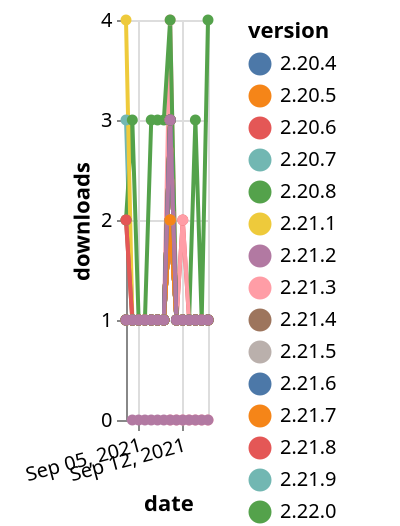 {"$schema": "https://vega.github.io/schema/vega-lite/v5.json", "description": "A simple bar chart with embedded data.", "data": {"values": [{"date": "2021-09-03", "total": 196, "delta": 1, "version": "2.21.5"}, {"date": "2021-09-04", "total": 197, "delta": 1, "version": "2.21.5"}, {"date": "2021-09-05", "total": 198, "delta": 1, "version": "2.21.5"}, {"date": "2021-09-06", "total": 199, "delta": 1, "version": "2.21.5"}, {"date": "2021-09-07", "total": 200, "delta": 1, "version": "2.21.5"}, {"date": "2021-09-08", "total": 201, "delta": 1, "version": "2.21.5"}, {"date": "2021-09-09", "total": 202, "delta": 1, "version": "2.21.5"}, {"date": "2021-09-10", "total": 205, "delta": 3, "version": "2.21.5"}, {"date": "2021-09-11", "total": 206, "delta": 1, "version": "2.21.5"}, {"date": "2021-09-12", "total": 207, "delta": 1, "version": "2.21.5"}, {"date": "2021-09-13", "total": 208, "delta": 1, "version": "2.21.5"}, {"date": "2021-09-14", "total": 209, "delta": 1, "version": "2.21.5"}, {"date": "2021-09-15", "total": 210, "delta": 1, "version": "2.21.5"}, {"date": "2021-09-16", "total": 211, "delta": 1, "version": "2.21.5"}, {"date": "2021-09-03", "total": 123, "delta": 3, "version": "2.25.6"}, {"date": "2021-09-04", "total": 124, "delta": 1, "version": "2.25.6"}, {"date": "2021-09-05", "total": 125, "delta": 1, "version": "2.25.6"}, {"date": "2021-09-06", "total": 126, "delta": 1, "version": "2.25.6"}, {"date": "2021-09-07", "total": 127, "delta": 1, "version": "2.25.6"}, {"date": "2021-09-08", "total": 128, "delta": 1, "version": "2.25.6"}, {"date": "2021-09-09", "total": 129, "delta": 1, "version": "2.25.6"}, {"date": "2021-09-10", "total": 131, "delta": 2, "version": "2.25.6"}, {"date": "2021-09-11", "total": 132, "delta": 1, "version": "2.25.6"}, {"date": "2021-09-12", "total": 133, "delta": 1, "version": "2.25.6"}, {"date": "2021-09-13", "total": 134, "delta": 1, "version": "2.25.6"}, {"date": "2021-09-14", "total": 135, "delta": 1, "version": "2.25.6"}, {"date": "2021-09-15", "total": 136, "delta": 1, "version": "2.25.6"}, {"date": "2021-09-16", "total": 137, "delta": 1, "version": "2.25.6"}, {"date": "2021-09-10", "total": 17, "delta": 0, "version": "2.26.2"}, {"date": "2021-09-11", "total": 19, "delta": 0, "version": "2.26.2"}, {"date": "2021-09-12", "total": 24, "delta": 0, "version": "2.26.2"}, {"date": "2021-09-13", "total": 26, "delta": 0, "version": "2.26.2"}, {"date": "2021-09-14", "total": 29, "delta": 0, "version": "2.26.2"}, {"date": "2021-09-15", "total": 32, "delta": 0, "version": "2.26.2"}, {"date": "2021-09-16", "total": 38, "delta": 0, "version": "2.26.2"}, {"date": "2021-09-03", "total": 173, "delta": 1, "version": "2.23.4"}, {"date": "2021-09-04", "total": 174, "delta": 1, "version": "2.23.4"}, {"date": "2021-09-05", "total": 175, "delta": 1, "version": "2.23.4"}, {"date": "2021-09-06", "total": 176, "delta": 1, "version": "2.23.4"}, {"date": "2021-09-07", "total": 177, "delta": 1, "version": "2.23.4"}, {"date": "2021-09-08", "total": 178, "delta": 1, "version": "2.23.4"}, {"date": "2021-09-09", "total": 179, "delta": 1, "version": "2.23.4"}, {"date": "2021-09-10", "total": 181, "delta": 2, "version": "2.23.4"}, {"date": "2021-09-11", "total": 182, "delta": 1, "version": "2.23.4"}, {"date": "2021-09-12", "total": 183, "delta": 1, "version": "2.23.4"}, {"date": "2021-09-13", "total": 184, "delta": 1, "version": "2.23.4"}, {"date": "2021-09-14", "total": 185, "delta": 1, "version": "2.23.4"}, {"date": "2021-09-15", "total": 186, "delta": 1, "version": "2.23.4"}, {"date": "2021-09-16", "total": 187, "delta": 1, "version": "2.23.4"}, {"date": "2021-09-04", "total": 15, "delta": 0, "version": "2.26.1"}, {"date": "2021-09-05", "total": 20, "delta": 0, "version": "2.26.1"}, {"date": "2021-09-06", "total": 21, "delta": 0, "version": "2.26.1"}, {"date": "2021-09-07", "total": 24, "delta": 0, "version": "2.26.1"}, {"date": "2021-09-08", "total": 25, "delta": 0, "version": "2.26.1"}, {"date": "2021-09-09", "total": 26, "delta": 0, "version": "2.26.1"}, {"date": "2021-09-10", "total": 28, "delta": 0, "version": "2.26.1"}, {"date": "2021-09-11", "total": 29, "delta": 0, "version": "2.26.1"}, {"date": "2021-09-12", "total": 30, "delta": 0, "version": "2.26.1"}, {"date": "2021-09-13", "total": 31, "delta": 0, "version": "2.26.1"}, {"date": "2021-09-14", "total": 32, "delta": 0, "version": "2.26.1"}, {"date": "2021-09-15", "total": 33, "delta": 0, "version": "2.26.1"}, {"date": "2021-09-16", "total": 34, "delta": 0, "version": "2.26.1"}, {"date": "2021-09-03", "total": 192, "delta": 1, "version": "2.22.8"}, {"date": "2021-09-04", "total": 193, "delta": 1, "version": "2.22.8"}, {"date": "2021-09-05", "total": 194, "delta": 1, "version": "2.22.8"}, {"date": "2021-09-06", "total": 195, "delta": 1, "version": "2.22.8"}, {"date": "2021-09-07", "total": 196, "delta": 1, "version": "2.22.8"}, {"date": "2021-09-08", "total": 197, "delta": 1, "version": "2.22.8"}, {"date": "2021-09-09", "total": 198, "delta": 1, "version": "2.22.8"}, {"date": "2021-09-10", "total": 200, "delta": 2, "version": "2.22.8"}, {"date": "2021-09-11", "total": 201, "delta": 1, "version": "2.22.8"}, {"date": "2021-09-12", "total": 203, "delta": 2, "version": "2.22.8"}, {"date": "2021-09-13", "total": 204, "delta": 1, "version": "2.22.8"}, {"date": "2021-09-14", "total": 205, "delta": 1, "version": "2.22.8"}, {"date": "2021-09-15", "total": 206, "delta": 1, "version": "2.22.8"}, {"date": "2021-09-16", "total": 207, "delta": 1, "version": "2.22.8"}, {"date": "2021-09-03", "total": 165, "delta": 1, "version": "2.23.6"}, {"date": "2021-09-04", "total": 166, "delta": 1, "version": "2.23.6"}, {"date": "2021-09-05", "total": 167, "delta": 1, "version": "2.23.6"}, {"date": "2021-09-06", "total": 168, "delta": 1, "version": "2.23.6"}, {"date": "2021-09-07", "total": 169, "delta": 1, "version": "2.23.6"}, {"date": "2021-09-08", "total": 170, "delta": 1, "version": "2.23.6"}, {"date": "2021-09-09", "total": 171, "delta": 1, "version": "2.23.6"}, {"date": "2021-09-10", "total": 173, "delta": 2, "version": "2.23.6"}, {"date": "2021-09-11", "total": 174, "delta": 1, "version": "2.23.6"}, {"date": "2021-09-12", "total": 175, "delta": 1, "version": "2.23.6"}, {"date": "2021-09-13", "total": 176, "delta": 1, "version": "2.23.6"}, {"date": "2021-09-14", "total": 177, "delta": 1, "version": "2.23.6"}, {"date": "2021-09-15", "total": 178, "delta": 1, "version": "2.23.6"}, {"date": "2021-09-16", "total": 179, "delta": 1, "version": "2.23.6"}, {"date": "2021-09-03", "total": 178, "delta": 1, "version": "2.22.9"}, {"date": "2021-09-04", "total": 179, "delta": 1, "version": "2.22.9"}, {"date": "2021-09-05", "total": 180, "delta": 1, "version": "2.22.9"}, {"date": "2021-09-06", "total": 181, "delta": 1, "version": "2.22.9"}, {"date": "2021-09-07", "total": 182, "delta": 1, "version": "2.22.9"}, {"date": "2021-09-08", "total": 183, "delta": 1, "version": "2.22.9"}, {"date": "2021-09-09", "total": 184, "delta": 1, "version": "2.22.9"}, {"date": "2021-09-10", "total": 187, "delta": 3, "version": "2.22.9"}, {"date": "2021-09-11", "total": 188, "delta": 1, "version": "2.22.9"}, {"date": "2021-09-12", "total": 189, "delta": 1, "version": "2.22.9"}, {"date": "2021-09-13", "total": 190, "delta": 1, "version": "2.22.9"}, {"date": "2021-09-14", "total": 191, "delta": 1, "version": "2.22.9"}, {"date": "2021-09-15", "total": 192, "delta": 1, "version": "2.22.9"}, {"date": "2021-09-16", "total": 193, "delta": 1, "version": "2.22.9"}, {"date": "2021-09-03", "total": 179, "delta": 1, "version": "2.22.7"}, {"date": "2021-09-04", "total": 180, "delta": 1, "version": "2.22.7"}, {"date": "2021-09-05", "total": 181, "delta": 1, "version": "2.22.7"}, {"date": "2021-09-06", "total": 182, "delta": 1, "version": "2.22.7"}, {"date": "2021-09-07", "total": 183, "delta": 1, "version": "2.22.7"}, {"date": "2021-09-08", "total": 184, "delta": 1, "version": "2.22.7"}, {"date": "2021-09-09", "total": 185, "delta": 1, "version": "2.22.7"}, {"date": "2021-09-10", "total": 188, "delta": 3, "version": "2.22.7"}, {"date": "2021-09-11", "total": 189, "delta": 1, "version": "2.22.7"}, {"date": "2021-09-12", "total": 190, "delta": 1, "version": "2.22.7"}, {"date": "2021-09-13", "total": 191, "delta": 1, "version": "2.22.7"}, {"date": "2021-09-14", "total": 192, "delta": 1, "version": "2.22.7"}, {"date": "2021-09-15", "total": 193, "delta": 1, "version": "2.22.7"}, {"date": "2021-09-16", "total": 194, "delta": 1, "version": "2.22.7"}, {"date": "2021-09-03", "total": 175, "delta": 1, "version": "2.23.1"}, {"date": "2021-09-04", "total": 176, "delta": 1, "version": "2.23.1"}, {"date": "2021-09-05", "total": 177, "delta": 1, "version": "2.23.1"}, {"date": "2021-09-06", "total": 178, "delta": 1, "version": "2.23.1"}, {"date": "2021-09-07", "total": 179, "delta": 1, "version": "2.23.1"}, {"date": "2021-09-08", "total": 180, "delta": 1, "version": "2.23.1"}, {"date": "2021-09-09", "total": 181, "delta": 1, "version": "2.23.1"}, {"date": "2021-09-10", "total": 184, "delta": 3, "version": "2.23.1"}, {"date": "2021-09-11", "total": 185, "delta": 1, "version": "2.23.1"}, {"date": "2021-09-12", "total": 186, "delta": 1, "version": "2.23.1"}, {"date": "2021-09-13", "total": 187, "delta": 1, "version": "2.23.1"}, {"date": "2021-09-14", "total": 188, "delta": 1, "version": "2.23.1"}, {"date": "2021-09-15", "total": 189, "delta": 1, "version": "2.23.1"}, {"date": "2021-09-16", "total": 190, "delta": 1, "version": "2.23.1"}, {"date": "2021-09-03", "total": 208, "delta": 1, "version": "2.21.2"}, {"date": "2021-09-04", "total": 209, "delta": 1, "version": "2.21.2"}, {"date": "2021-09-05", "total": 210, "delta": 1, "version": "2.21.2"}, {"date": "2021-09-06", "total": 211, "delta": 1, "version": "2.21.2"}, {"date": "2021-09-07", "total": 212, "delta": 1, "version": "2.21.2"}, {"date": "2021-09-08", "total": 213, "delta": 1, "version": "2.21.2"}, {"date": "2021-09-09", "total": 214, "delta": 1, "version": "2.21.2"}, {"date": "2021-09-10", "total": 217, "delta": 3, "version": "2.21.2"}, {"date": "2021-09-11", "total": 218, "delta": 1, "version": "2.21.2"}, {"date": "2021-09-12", "total": 219, "delta": 1, "version": "2.21.2"}, {"date": "2021-09-13", "total": 220, "delta": 1, "version": "2.21.2"}, {"date": "2021-09-14", "total": 221, "delta": 1, "version": "2.21.2"}, {"date": "2021-09-15", "total": 222, "delta": 1, "version": "2.21.2"}, {"date": "2021-09-16", "total": 223, "delta": 1, "version": "2.21.2"}, {"date": "2021-09-03", "total": 155, "delta": 1, "version": "2.23.5"}, {"date": "2021-09-04", "total": 156, "delta": 1, "version": "2.23.5"}, {"date": "2021-09-05", "total": 157, "delta": 1, "version": "2.23.5"}, {"date": "2021-09-06", "total": 158, "delta": 1, "version": "2.23.5"}, {"date": "2021-09-07", "total": 159, "delta": 1, "version": "2.23.5"}, {"date": "2021-09-08", "total": 160, "delta": 1, "version": "2.23.5"}, {"date": "2021-09-09", "total": 161, "delta": 1, "version": "2.23.5"}, {"date": "2021-09-10", "total": 163, "delta": 2, "version": "2.23.5"}, {"date": "2021-09-11", "total": 164, "delta": 1, "version": "2.23.5"}, {"date": "2021-09-12", "total": 165, "delta": 1, "version": "2.23.5"}, {"date": "2021-09-13", "total": 166, "delta": 1, "version": "2.23.5"}, {"date": "2021-09-14", "total": 167, "delta": 1, "version": "2.23.5"}, {"date": "2021-09-15", "total": 168, "delta": 1, "version": "2.23.5"}, {"date": "2021-09-16", "total": 169, "delta": 1, "version": "2.23.5"}, {"date": "2021-09-03", "total": 207, "delta": 1, "version": "2.21.3"}, {"date": "2021-09-04", "total": 208, "delta": 1, "version": "2.21.3"}, {"date": "2021-09-05", "total": 209, "delta": 1, "version": "2.21.3"}, {"date": "2021-09-06", "total": 210, "delta": 1, "version": "2.21.3"}, {"date": "2021-09-07", "total": 211, "delta": 1, "version": "2.21.3"}, {"date": "2021-09-08", "total": 212, "delta": 1, "version": "2.21.3"}, {"date": "2021-09-09", "total": 213, "delta": 1, "version": "2.21.3"}, {"date": "2021-09-10", "total": 217, "delta": 4, "version": "2.21.3"}, {"date": "2021-09-11", "total": 218, "delta": 1, "version": "2.21.3"}, {"date": "2021-09-12", "total": 219, "delta": 1, "version": "2.21.3"}, {"date": "2021-09-13", "total": 220, "delta": 1, "version": "2.21.3"}, {"date": "2021-09-14", "total": 221, "delta": 1, "version": "2.21.3"}, {"date": "2021-09-15", "total": 222, "delta": 1, "version": "2.21.3"}, {"date": "2021-09-16", "total": 223, "delta": 1, "version": "2.21.3"}, {"date": "2021-09-03", "total": 194, "delta": 1, "version": "2.21.9"}, {"date": "2021-09-04", "total": 195, "delta": 1, "version": "2.21.9"}, {"date": "2021-09-05", "total": 196, "delta": 1, "version": "2.21.9"}, {"date": "2021-09-06", "total": 197, "delta": 1, "version": "2.21.9"}, {"date": "2021-09-07", "total": 198, "delta": 1, "version": "2.21.9"}, {"date": "2021-09-08", "total": 199, "delta": 1, "version": "2.21.9"}, {"date": "2021-09-09", "total": 200, "delta": 1, "version": "2.21.9"}, {"date": "2021-09-10", "total": 203, "delta": 3, "version": "2.21.9"}, {"date": "2021-09-11", "total": 204, "delta": 1, "version": "2.21.9"}, {"date": "2021-09-12", "total": 205, "delta": 1, "version": "2.21.9"}, {"date": "2021-09-13", "total": 206, "delta": 1, "version": "2.21.9"}, {"date": "2021-09-14", "total": 207, "delta": 1, "version": "2.21.9"}, {"date": "2021-09-15", "total": 208, "delta": 1, "version": "2.21.9"}, {"date": "2021-09-16", "total": 209, "delta": 1, "version": "2.21.9"}, {"date": "2021-09-03", "total": 133, "delta": 2, "version": "2.25.7"}, {"date": "2021-09-04", "total": 136, "delta": 3, "version": "2.25.7"}, {"date": "2021-09-05", "total": 137, "delta": 1, "version": "2.25.7"}, {"date": "2021-09-06", "total": 138, "delta": 1, "version": "2.25.7"}, {"date": "2021-09-07", "total": 141, "delta": 3, "version": "2.25.7"}, {"date": "2021-09-08", "total": 144, "delta": 3, "version": "2.25.7"}, {"date": "2021-09-09", "total": 147, "delta": 3, "version": "2.25.7"}, {"date": "2021-09-10", "total": 151, "delta": 4, "version": "2.25.7"}, {"date": "2021-09-11", "total": 152, "delta": 1, "version": "2.25.7"}, {"date": "2021-09-12", "total": 153, "delta": 1, "version": "2.25.7"}, {"date": "2021-09-13", "total": 154, "delta": 1, "version": "2.25.7"}, {"date": "2021-09-14", "total": 157, "delta": 3, "version": "2.25.7"}, {"date": "2021-09-15", "total": 158, "delta": 1, "version": "2.25.7"}, {"date": "2021-09-16", "total": 162, "delta": 4, "version": "2.25.7"}, {"date": "2021-09-03", "total": 362, "delta": 1, "version": "2.23.3"}, {"date": "2021-09-04", "total": 363, "delta": 1, "version": "2.23.3"}, {"date": "2021-09-05", "total": 364, "delta": 1, "version": "2.23.3"}, {"date": "2021-09-06", "total": 365, "delta": 1, "version": "2.23.3"}, {"date": "2021-09-07", "total": 366, "delta": 1, "version": "2.23.3"}, {"date": "2021-09-08", "total": 367, "delta": 1, "version": "2.23.3"}, {"date": "2021-09-09", "total": 368, "delta": 1, "version": "2.23.3"}, {"date": "2021-09-10", "total": 370, "delta": 2, "version": "2.23.3"}, {"date": "2021-09-11", "total": 371, "delta": 1, "version": "2.23.3"}, {"date": "2021-09-12", "total": 373, "delta": 2, "version": "2.23.3"}, {"date": "2021-09-13", "total": 374, "delta": 1, "version": "2.23.3"}, {"date": "2021-09-14", "total": 375, "delta": 1, "version": "2.23.3"}, {"date": "2021-09-15", "total": 376, "delta": 1, "version": "2.23.3"}, {"date": "2021-09-16", "total": 377, "delta": 1, "version": "2.23.3"}, {"date": "2021-09-03", "total": 180, "delta": 1, "version": "2.22.6"}, {"date": "2021-09-04", "total": 181, "delta": 1, "version": "2.22.6"}, {"date": "2021-09-05", "total": 182, "delta": 1, "version": "2.22.6"}, {"date": "2021-09-06", "total": 183, "delta": 1, "version": "2.22.6"}, {"date": "2021-09-07", "total": 184, "delta": 1, "version": "2.22.6"}, {"date": "2021-09-08", "total": 185, "delta": 1, "version": "2.22.6"}, {"date": "2021-09-09", "total": 186, "delta": 1, "version": "2.22.6"}, {"date": "2021-09-10", "total": 189, "delta": 3, "version": "2.22.6"}, {"date": "2021-09-11", "total": 190, "delta": 1, "version": "2.22.6"}, {"date": "2021-09-12", "total": 191, "delta": 1, "version": "2.22.6"}, {"date": "2021-09-13", "total": 192, "delta": 1, "version": "2.22.6"}, {"date": "2021-09-14", "total": 193, "delta": 1, "version": "2.22.6"}, {"date": "2021-09-15", "total": 194, "delta": 1, "version": "2.22.6"}, {"date": "2021-09-16", "total": 195, "delta": 1, "version": "2.22.6"}, {"date": "2021-09-03", "total": 217, "delta": 1, "version": "2.20.7"}, {"date": "2021-09-04", "total": 218, "delta": 1, "version": "2.20.7"}, {"date": "2021-09-05", "total": 219, "delta": 1, "version": "2.20.7"}, {"date": "2021-09-06", "total": 220, "delta": 1, "version": "2.20.7"}, {"date": "2021-09-07", "total": 221, "delta": 1, "version": "2.20.7"}, {"date": "2021-09-08", "total": 222, "delta": 1, "version": "2.20.7"}, {"date": "2021-09-09", "total": 223, "delta": 1, "version": "2.20.7"}, {"date": "2021-09-10", "total": 226, "delta": 3, "version": "2.20.7"}, {"date": "2021-09-11", "total": 227, "delta": 1, "version": "2.20.7"}, {"date": "2021-09-12", "total": 228, "delta": 1, "version": "2.20.7"}, {"date": "2021-09-13", "total": 229, "delta": 1, "version": "2.20.7"}, {"date": "2021-09-14", "total": 230, "delta": 1, "version": "2.20.7"}, {"date": "2021-09-15", "total": 231, "delta": 1, "version": "2.20.7"}, {"date": "2021-09-16", "total": 232, "delta": 1, "version": "2.20.7"}, {"date": "2021-09-03", "total": 194, "delta": 1, "version": "2.22.1"}, {"date": "2021-09-04", "total": 195, "delta": 1, "version": "2.22.1"}, {"date": "2021-09-05", "total": 196, "delta": 1, "version": "2.22.1"}, {"date": "2021-09-06", "total": 197, "delta": 1, "version": "2.22.1"}, {"date": "2021-09-07", "total": 198, "delta": 1, "version": "2.22.1"}, {"date": "2021-09-08", "total": 199, "delta": 1, "version": "2.22.1"}, {"date": "2021-09-09", "total": 200, "delta": 1, "version": "2.22.1"}, {"date": "2021-09-10", "total": 203, "delta": 3, "version": "2.22.1"}, {"date": "2021-09-11", "total": 204, "delta": 1, "version": "2.22.1"}, {"date": "2021-09-12", "total": 205, "delta": 1, "version": "2.22.1"}, {"date": "2021-09-13", "total": 206, "delta": 1, "version": "2.22.1"}, {"date": "2021-09-14", "total": 207, "delta": 1, "version": "2.22.1"}, {"date": "2021-09-15", "total": 208, "delta": 1, "version": "2.22.1"}, {"date": "2021-09-16", "total": 209, "delta": 1, "version": "2.22.1"}, {"date": "2021-09-03", "total": 222, "delta": 1, "version": "2.20.8"}, {"date": "2021-09-04", "total": 223, "delta": 1, "version": "2.20.8"}, {"date": "2021-09-05", "total": 224, "delta": 1, "version": "2.20.8"}, {"date": "2021-09-06", "total": 225, "delta": 1, "version": "2.20.8"}, {"date": "2021-09-07", "total": 226, "delta": 1, "version": "2.20.8"}, {"date": "2021-09-08", "total": 227, "delta": 1, "version": "2.20.8"}, {"date": "2021-09-09", "total": 228, "delta": 1, "version": "2.20.8"}, {"date": "2021-09-10", "total": 231, "delta": 3, "version": "2.20.8"}, {"date": "2021-09-11", "total": 232, "delta": 1, "version": "2.20.8"}, {"date": "2021-09-12", "total": 233, "delta": 1, "version": "2.20.8"}, {"date": "2021-09-13", "total": 234, "delta": 1, "version": "2.20.8"}, {"date": "2021-09-14", "total": 235, "delta": 1, "version": "2.20.8"}, {"date": "2021-09-15", "total": 236, "delta": 1, "version": "2.20.8"}, {"date": "2021-09-16", "total": 237, "delta": 1, "version": "2.20.8"}, {"date": "2021-09-03", "total": 187, "delta": 1, "version": "2.22.3"}, {"date": "2021-09-04", "total": 188, "delta": 1, "version": "2.22.3"}, {"date": "2021-09-05", "total": 189, "delta": 1, "version": "2.22.3"}, {"date": "2021-09-06", "total": 190, "delta": 1, "version": "2.22.3"}, {"date": "2021-09-07", "total": 191, "delta": 1, "version": "2.22.3"}, {"date": "2021-09-08", "total": 192, "delta": 1, "version": "2.22.3"}, {"date": "2021-09-09", "total": 193, "delta": 1, "version": "2.22.3"}, {"date": "2021-09-10", "total": 196, "delta": 3, "version": "2.22.3"}, {"date": "2021-09-11", "total": 197, "delta": 1, "version": "2.22.3"}, {"date": "2021-09-12", "total": 198, "delta": 1, "version": "2.22.3"}, {"date": "2021-09-13", "total": 199, "delta": 1, "version": "2.22.3"}, {"date": "2021-09-14", "total": 200, "delta": 1, "version": "2.22.3"}, {"date": "2021-09-15", "total": 201, "delta": 1, "version": "2.22.3"}, {"date": "2021-09-16", "total": 202, "delta": 1, "version": "2.22.3"}, {"date": "2021-09-03", "total": 156, "delta": 1, "version": "2.24.2"}, {"date": "2021-09-04", "total": 157, "delta": 1, "version": "2.24.2"}, {"date": "2021-09-05", "total": 158, "delta": 1, "version": "2.24.2"}, {"date": "2021-09-06", "total": 159, "delta": 1, "version": "2.24.2"}, {"date": "2021-09-07", "total": 160, "delta": 1, "version": "2.24.2"}, {"date": "2021-09-08", "total": 161, "delta": 1, "version": "2.24.2"}, {"date": "2021-09-09", "total": 162, "delta": 1, "version": "2.24.2"}, {"date": "2021-09-10", "total": 164, "delta": 2, "version": "2.24.2"}, {"date": "2021-09-11", "total": 165, "delta": 1, "version": "2.24.2"}, {"date": "2021-09-12", "total": 166, "delta": 1, "version": "2.24.2"}, {"date": "2021-09-13", "total": 167, "delta": 1, "version": "2.24.2"}, {"date": "2021-09-14", "total": 168, "delta": 1, "version": "2.24.2"}, {"date": "2021-09-15", "total": 169, "delta": 1, "version": "2.24.2"}, {"date": "2021-09-16", "total": 170, "delta": 1, "version": "2.24.2"}, {"date": "2021-09-03", "total": 52, "delta": 4, "version": "2.26.0"}, {"date": "2021-09-04", "total": 53, "delta": 1, "version": "2.26.0"}, {"date": "2021-09-05", "total": 54, "delta": 1, "version": "2.26.0"}, {"date": "2021-09-06", "total": 55, "delta": 1, "version": "2.26.0"}, {"date": "2021-09-07", "total": 56, "delta": 1, "version": "2.26.0"}, {"date": "2021-09-08", "total": 57, "delta": 1, "version": "2.26.0"}, {"date": "2021-09-09", "total": 58, "delta": 1, "version": "2.26.0"}, {"date": "2021-09-10", "total": 60, "delta": 2, "version": "2.26.0"}, {"date": "2021-09-11", "total": 61, "delta": 1, "version": "2.26.0"}, {"date": "2021-09-12", "total": 62, "delta": 1, "version": "2.26.0"}, {"date": "2021-09-13", "total": 63, "delta": 1, "version": "2.26.0"}, {"date": "2021-09-14", "total": 64, "delta": 1, "version": "2.26.0"}, {"date": "2021-09-15", "total": 65, "delta": 1, "version": "2.26.0"}, {"date": "2021-09-16", "total": 66, "delta": 1, "version": "2.26.0"}, {"date": "2021-09-03", "total": 183, "delta": 1, "version": "2.22.5"}, {"date": "2021-09-04", "total": 184, "delta": 1, "version": "2.22.5"}, {"date": "2021-09-05", "total": 185, "delta": 1, "version": "2.22.5"}, {"date": "2021-09-06", "total": 186, "delta": 1, "version": "2.22.5"}, {"date": "2021-09-07", "total": 187, "delta": 1, "version": "2.22.5"}, {"date": "2021-09-08", "total": 188, "delta": 1, "version": "2.22.5"}, {"date": "2021-09-09", "total": 189, "delta": 1, "version": "2.22.5"}, {"date": "2021-09-10", "total": 192, "delta": 3, "version": "2.22.5"}, {"date": "2021-09-11", "total": 193, "delta": 1, "version": "2.22.5"}, {"date": "2021-09-12", "total": 194, "delta": 1, "version": "2.22.5"}, {"date": "2021-09-13", "total": 195, "delta": 1, "version": "2.22.5"}, {"date": "2021-09-14", "total": 196, "delta": 1, "version": "2.22.5"}, {"date": "2021-09-15", "total": 197, "delta": 1, "version": "2.22.5"}, {"date": "2021-09-16", "total": 198, "delta": 1, "version": "2.22.5"}, {"date": "2021-09-03", "total": 216, "delta": 1, "version": "2.20.6"}, {"date": "2021-09-04", "total": 217, "delta": 1, "version": "2.20.6"}, {"date": "2021-09-05", "total": 218, "delta": 1, "version": "2.20.6"}, {"date": "2021-09-06", "total": 219, "delta": 1, "version": "2.20.6"}, {"date": "2021-09-07", "total": 220, "delta": 1, "version": "2.20.6"}, {"date": "2021-09-08", "total": 221, "delta": 1, "version": "2.20.6"}, {"date": "2021-09-09", "total": 222, "delta": 1, "version": "2.20.6"}, {"date": "2021-09-10", "total": 225, "delta": 3, "version": "2.20.6"}, {"date": "2021-09-11", "total": 226, "delta": 1, "version": "2.20.6"}, {"date": "2021-09-12", "total": 227, "delta": 1, "version": "2.20.6"}, {"date": "2021-09-13", "total": 228, "delta": 1, "version": "2.20.6"}, {"date": "2021-09-14", "total": 229, "delta": 1, "version": "2.20.6"}, {"date": "2021-09-15", "total": 230, "delta": 1, "version": "2.20.6"}, {"date": "2021-09-16", "total": 231, "delta": 1, "version": "2.20.6"}, {"date": "2021-09-03", "total": 161, "delta": 1, "version": "2.24.1"}, {"date": "2021-09-04", "total": 162, "delta": 1, "version": "2.24.1"}, {"date": "2021-09-05", "total": 163, "delta": 1, "version": "2.24.1"}, {"date": "2021-09-06", "total": 164, "delta": 1, "version": "2.24.1"}, {"date": "2021-09-07", "total": 165, "delta": 1, "version": "2.24.1"}, {"date": "2021-09-08", "total": 166, "delta": 1, "version": "2.24.1"}, {"date": "2021-09-09", "total": 167, "delta": 1, "version": "2.24.1"}, {"date": "2021-09-10", "total": 169, "delta": 2, "version": "2.24.1"}, {"date": "2021-09-11", "total": 170, "delta": 1, "version": "2.24.1"}, {"date": "2021-09-12", "total": 171, "delta": 1, "version": "2.24.1"}, {"date": "2021-09-13", "total": 172, "delta": 1, "version": "2.24.1"}, {"date": "2021-09-14", "total": 173, "delta": 1, "version": "2.24.1"}, {"date": "2021-09-15", "total": 174, "delta": 1, "version": "2.24.1"}, {"date": "2021-09-16", "total": 175, "delta": 1, "version": "2.24.1"}, {"date": "2021-09-03", "total": 141, "delta": 1, "version": "2.25.3"}, {"date": "2021-09-04", "total": 142, "delta": 1, "version": "2.25.3"}, {"date": "2021-09-05", "total": 143, "delta": 1, "version": "2.25.3"}, {"date": "2021-09-06", "total": 144, "delta": 1, "version": "2.25.3"}, {"date": "2021-09-07", "total": 145, "delta": 1, "version": "2.25.3"}, {"date": "2021-09-08", "total": 146, "delta": 1, "version": "2.25.3"}, {"date": "2021-09-09", "total": 147, "delta": 1, "version": "2.25.3"}, {"date": "2021-09-10", "total": 149, "delta": 2, "version": "2.25.3"}, {"date": "2021-09-11", "total": 150, "delta": 1, "version": "2.25.3"}, {"date": "2021-09-12", "total": 151, "delta": 1, "version": "2.25.3"}, {"date": "2021-09-13", "total": 152, "delta": 1, "version": "2.25.3"}, {"date": "2021-09-14", "total": 153, "delta": 1, "version": "2.25.3"}, {"date": "2021-09-15", "total": 154, "delta": 1, "version": "2.25.3"}, {"date": "2021-09-16", "total": 155, "delta": 1, "version": "2.25.3"}, {"date": "2021-09-03", "total": 146, "delta": 1, "version": "2.23.9"}, {"date": "2021-09-04", "total": 147, "delta": 1, "version": "2.23.9"}, {"date": "2021-09-05", "total": 148, "delta": 1, "version": "2.23.9"}, {"date": "2021-09-06", "total": 149, "delta": 1, "version": "2.23.9"}, {"date": "2021-09-07", "total": 150, "delta": 1, "version": "2.23.9"}, {"date": "2021-09-08", "total": 151, "delta": 1, "version": "2.23.9"}, {"date": "2021-09-09", "total": 152, "delta": 1, "version": "2.23.9"}, {"date": "2021-09-10", "total": 154, "delta": 2, "version": "2.23.9"}, {"date": "2021-09-11", "total": 155, "delta": 1, "version": "2.23.9"}, {"date": "2021-09-12", "total": 156, "delta": 1, "version": "2.23.9"}, {"date": "2021-09-13", "total": 157, "delta": 1, "version": "2.23.9"}, {"date": "2021-09-14", "total": 158, "delta": 1, "version": "2.23.9"}, {"date": "2021-09-15", "total": 159, "delta": 1, "version": "2.23.9"}, {"date": "2021-09-16", "total": 160, "delta": 1, "version": "2.23.9"}, {"date": "2021-09-03", "total": 188, "delta": 1, "version": "2.22.4"}, {"date": "2021-09-04", "total": 189, "delta": 1, "version": "2.22.4"}, {"date": "2021-09-05", "total": 190, "delta": 1, "version": "2.22.4"}, {"date": "2021-09-06", "total": 191, "delta": 1, "version": "2.22.4"}, {"date": "2021-09-07", "total": 192, "delta": 1, "version": "2.22.4"}, {"date": "2021-09-08", "total": 193, "delta": 1, "version": "2.22.4"}, {"date": "2021-09-09", "total": 194, "delta": 1, "version": "2.22.4"}, {"date": "2021-09-10", "total": 197, "delta": 3, "version": "2.22.4"}, {"date": "2021-09-11", "total": 198, "delta": 1, "version": "2.22.4"}, {"date": "2021-09-12", "total": 199, "delta": 1, "version": "2.22.4"}, {"date": "2021-09-13", "total": 200, "delta": 1, "version": "2.22.4"}, {"date": "2021-09-14", "total": 201, "delta": 1, "version": "2.22.4"}, {"date": "2021-09-15", "total": 202, "delta": 1, "version": "2.22.4"}, {"date": "2021-09-16", "total": 203, "delta": 1, "version": "2.22.4"}, {"date": "2021-09-03", "total": 189, "delta": 1, "version": "2.24.0"}, {"date": "2021-09-04", "total": 190, "delta": 1, "version": "2.24.0"}, {"date": "2021-09-05", "total": 191, "delta": 1, "version": "2.24.0"}, {"date": "2021-09-06", "total": 192, "delta": 1, "version": "2.24.0"}, {"date": "2021-09-07", "total": 193, "delta": 1, "version": "2.24.0"}, {"date": "2021-09-08", "total": 194, "delta": 1, "version": "2.24.0"}, {"date": "2021-09-09", "total": 195, "delta": 1, "version": "2.24.0"}, {"date": "2021-09-10", "total": 197, "delta": 2, "version": "2.24.0"}, {"date": "2021-09-11", "total": 198, "delta": 1, "version": "2.24.0"}, {"date": "2021-09-12", "total": 199, "delta": 1, "version": "2.24.0"}, {"date": "2021-09-13", "total": 200, "delta": 1, "version": "2.24.0"}, {"date": "2021-09-14", "total": 201, "delta": 1, "version": "2.24.0"}, {"date": "2021-09-15", "total": 202, "delta": 1, "version": "2.24.0"}, {"date": "2021-09-16", "total": 203, "delta": 1, "version": "2.24.0"}, {"date": "2021-09-03", "total": 198, "delta": 1, "version": "2.21.7"}, {"date": "2021-09-04", "total": 199, "delta": 1, "version": "2.21.7"}, {"date": "2021-09-05", "total": 200, "delta": 1, "version": "2.21.7"}, {"date": "2021-09-06", "total": 201, "delta": 1, "version": "2.21.7"}, {"date": "2021-09-07", "total": 202, "delta": 1, "version": "2.21.7"}, {"date": "2021-09-08", "total": 203, "delta": 1, "version": "2.21.7"}, {"date": "2021-09-09", "total": 204, "delta": 1, "version": "2.21.7"}, {"date": "2021-09-10", "total": 207, "delta": 3, "version": "2.21.7"}, {"date": "2021-09-11", "total": 208, "delta": 1, "version": "2.21.7"}, {"date": "2021-09-12", "total": 209, "delta": 1, "version": "2.21.7"}, {"date": "2021-09-13", "total": 210, "delta": 1, "version": "2.21.7"}, {"date": "2021-09-14", "total": 211, "delta": 1, "version": "2.21.7"}, {"date": "2021-09-15", "total": 212, "delta": 1, "version": "2.21.7"}, {"date": "2021-09-16", "total": 213, "delta": 1, "version": "2.21.7"}, {"date": "2021-09-03", "total": 191, "delta": 1, "version": "2.23.0"}, {"date": "2021-09-04", "total": 192, "delta": 1, "version": "2.23.0"}, {"date": "2021-09-05", "total": 193, "delta": 1, "version": "2.23.0"}, {"date": "2021-09-06", "total": 194, "delta": 1, "version": "2.23.0"}, {"date": "2021-09-07", "total": 195, "delta": 1, "version": "2.23.0"}, {"date": "2021-09-08", "total": 196, "delta": 1, "version": "2.23.0"}, {"date": "2021-09-09", "total": 197, "delta": 1, "version": "2.23.0"}, {"date": "2021-09-10", "total": 200, "delta": 3, "version": "2.23.0"}, {"date": "2021-09-11", "total": 201, "delta": 1, "version": "2.23.0"}, {"date": "2021-09-12", "total": 202, "delta": 1, "version": "2.23.0"}, {"date": "2021-09-13", "total": 203, "delta": 1, "version": "2.23.0"}, {"date": "2021-09-14", "total": 204, "delta": 1, "version": "2.23.0"}, {"date": "2021-09-15", "total": 205, "delta": 1, "version": "2.23.0"}, {"date": "2021-09-16", "total": 206, "delta": 1, "version": "2.23.0"}, {"date": "2021-09-03", "total": 241, "delta": 1, "version": "2.25.0"}, {"date": "2021-09-04", "total": 242, "delta": 1, "version": "2.25.0"}, {"date": "2021-09-05", "total": 243, "delta": 1, "version": "2.25.0"}, {"date": "2021-09-06", "total": 244, "delta": 1, "version": "2.25.0"}, {"date": "2021-09-07", "total": 245, "delta": 1, "version": "2.25.0"}, {"date": "2021-09-08", "total": 246, "delta": 1, "version": "2.25.0"}, {"date": "2021-09-09", "total": 247, "delta": 1, "version": "2.25.0"}, {"date": "2021-09-10", "total": 250, "delta": 3, "version": "2.25.0"}, {"date": "2021-09-11", "total": 251, "delta": 1, "version": "2.25.0"}, {"date": "2021-09-12", "total": 252, "delta": 1, "version": "2.25.0"}, {"date": "2021-09-13", "total": 253, "delta": 1, "version": "2.25.0"}, {"date": "2021-09-14", "total": 254, "delta": 1, "version": "2.25.0"}, {"date": "2021-09-15", "total": 255, "delta": 1, "version": "2.25.0"}, {"date": "2021-09-16", "total": 256, "delta": 1, "version": "2.25.0"}, {"date": "2021-09-03", "total": 626, "delta": 1, "version": "2.21.1"}, {"date": "2021-09-04", "total": 627, "delta": 1, "version": "2.21.1"}, {"date": "2021-09-05", "total": 628, "delta": 1, "version": "2.21.1"}, {"date": "2021-09-06", "total": 629, "delta": 1, "version": "2.21.1"}, {"date": "2021-09-07", "total": 630, "delta": 1, "version": "2.21.1"}, {"date": "2021-09-08", "total": 631, "delta": 1, "version": "2.21.1"}, {"date": "2021-09-09", "total": 632, "delta": 1, "version": "2.21.1"}, {"date": "2021-09-10", "total": 635, "delta": 3, "version": "2.21.1"}, {"date": "2021-09-11", "total": 636, "delta": 1, "version": "2.21.1"}, {"date": "2021-09-12", "total": 637, "delta": 1, "version": "2.21.1"}, {"date": "2021-09-13", "total": 638, "delta": 1, "version": "2.21.1"}, {"date": "2021-09-14", "total": 639, "delta": 1, "version": "2.21.1"}, {"date": "2021-09-15", "total": 640, "delta": 1, "version": "2.21.1"}, {"date": "2021-09-16", "total": 641, "delta": 1, "version": "2.21.1"}, {"date": "2021-09-03", "total": 232, "delta": 2, "version": "2.25.1"}, {"date": "2021-09-04", "total": 233, "delta": 1, "version": "2.25.1"}, {"date": "2021-09-05", "total": 234, "delta": 1, "version": "2.25.1"}, {"date": "2021-09-06", "total": 235, "delta": 1, "version": "2.25.1"}, {"date": "2021-09-07", "total": 236, "delta": 1, "version": "2.25.1"}, {"date": "2021-09-08", "total": 237, "delta": 1, "version": "2.25.1"}, {"date": "2021-09-09", "total": 238, "delta": 1, "version": "2.25.1"}, {"date": "2021-09-10", "total": 241, "delta": 3, "version": "2.25.1"}, {"date": "2021-09-11", "total": 242, "delta": 1, "version": "2.25.1"}, {"date": "2021-09-12", "total": 243, "delta": 1, "version": "2.25.1"}, {"date": "2021-09-13", "total": 244, "delta": 1, "version": "2.25.1"}, {"date": "2021-09-14", "total": 245, "delta": 1, "version": "2.25.1"}, {"date": "2021-09-15", "total": 246, "delta": 1, "version": "2.25.1"}, {"date": "2021-09-16", "total": 247, "delta": 1, "version": "2.25.1"}, {"date": "2021-09-03", "total": 220, "delta": 1, "version": "2.21.6"}, {"date": "2021-09-04", "total": 221, "delta": 1, "version": "2.21.6"}, {"date": "2021-09-05", "total": 222, "delta": 1, "version": "2.21.6"}, {"date": "2021-09-06", "total": 223, "delta": 1, "version": "2.21.6"}, {"date": "2021-09-07", "total": 224, "delta": 1, "version": "2.21.6"}, {"date": "2021-09-08", "total": 225, "delta": 1, "version": "2.21.6"}, {"date": "2021-09-09", "total": 226, "delta": 1, "version": "2.21.6"}, {"date": "2021-09-10", "total": 229, "delta": 3, "version": "2.21.6"}, {"date": "2021-09-11", "total": 230, "delta": 1, "version": "2.21.6"}, {"date": "2021-09-12", "total": 231, "delta": 1, "version": "2.21.6"}, {"date": "2021-09-13", "total": 232, "delta": 1, "version": "2.21.6"}, {"date": "2021-09-14", "total": 233, "delta": 1, "version": "2.21.6"}, {"date": "2021-09-15", "total": 234, "delta": 1, "version": "2.21.6"}, {"date": "2021-09-16", "total": 235, "delta": 1, "version": "2.21.6"}, {"date": "2021-09-03", "total": 214, "delta": 1, "version": "2.23.8"}, {"date": "2021-09-04", "total": 215, "delta": 1, "version": "2.23.8"}, {"date": "2021-09-05", "total": 216, "delta": 1, "version": "2.23.8"}, {"date": "2021-09-06", "total": 217, "delta": 1, "version": "2.23.8"}, {"date": "2021-09-07", "total": 218, "delta": 1, "version": "2.23.8"}, {"date": "2021-09-08", "total": 219, "delta": 1, "version": "2.23.8"}, {"date": "2021-09-09", "total": 220, "delta": 1, "version": "2.23.8"}, {"date": "2021-09-10", "total": 222, "delta": 2, "version": "2.23.8"}, {"date": "2021-09-11", "total": 223, "delta": 1, "version": "2.23.8"}, {"date": "2021-09-12", "total": 224, "delta": 1, "version": "2.23.8"}, {"date": "2021-09-13", "total": 225, "delta": 1, "version": "2.23.8"}, {"date": "2021-09-14", "total": 226, "delta": 1, "version": "2.23.8"}, {"date": "2021-09-15", "total": 227, "delta": 1, "version": "2.23.8"}, {"date": "2021-09-16", "total": 228, "delta": 1, "version": "2.23.8"}, {"date": "2021-09-03", "total": 208, "delta": 1, "version": "2.22.2"}, {"date": "2021-09-04", "total": 209, "delta": 1, "version": "2.22.2"}, {"date": "2021-09-05", "total": 210, "delta": 1, "version": "2.22.2"}, {"date": "2021-09-06", "total": 211, "delta": 1, "version": "2.22.2"}, {"date": "2021-09-07", "total": 212, "delta": 1, "version": "2.22.2"}, {"date": "2021-09-08", "total": 213, "delta": 1, "version": "2.22.2"}, {"date": "2021-09-09", "total": 214, "delta": 1, "version": "2.22.2"}, {"date": "2021-09-10", "total": 217, "delta": 3, "version": "2.22.2"}, {"date": "2021-09-11", "total": 218, "delta": 1, "version": "2.22.2"}, {"date": "2021-09-12", "total": 219, "delta": 1, "version": "2.22.2"}, {"date": "2021-09-13", "total": 220, "delta": 1, "version": "2.22.2"}, {"date": "2021-09-14", "total": 221, "delta": 1, "version": "2.22.2"}, {"date": "2021-09-15", "total": 222, "delta": 1, "version": "2.22.2"}, {"date": "2021-09-16", "total": 223, "delta": 1, "version": "2.22.2"}, {"date": "2021-09-03", "total": 155, "delta": 2, "version": "2.25.5"}, {"date": "2021-09-04", "total": 156, "delta": 1, "version": "2.25.5"}, {"date": "2021-09-05", "total": 157, "delta": 1, "version": "2.25.5"}, {"date": "2021-09-06", "total": 158, "delta": 1, "version": "2.25.5"}, {"date": "2021-09-07", "total": 159, "delta": 1, "version": "2.25.5"}, {"date": "2021-09-08", "total": 160, "delta": 1, "version": "2.25.5"}, {"date": "2021-09-09", "total": 161, "delta": 1, "version": "2.25.5"}, {"date": "2021-09-10", "total": 163, "delta": 2, "version": "2.25.5"}, {"date": "2021-09-11", "total": 164, "delta": 1, "version": "2.25.5"}, {"date": "2021-09-12", "total": 165, "delta": 1, "version": "2.25.5"}, {"date": "2021-09-13", "total": 166, "delta": 1, "version": "2.25.5"}, {"date": "2021-09-14", "total": 167, "delta": 1, "version": "2.25.5"}, {"date": "2021-09-15", "total": 168, "delta": 1, "version": "2.25.5"}, {"date": "2021-09-16", "total": 169, "delta": 1, "version": "2.25.5"}, {"date": "2021-09-03", "total": 320, "delta": 1, "version": "2.20.5"}, {"date": "2021-09-04", "total": 321, "delta": 1, "version": "2.20.5"}, {"date": "2021-09-05", "total": 322, "delta": 1, "version": "2.20.5"}, {"date": "2021-09-06", "total": 323, "delta": 1, "version": "2.20.5"}, {"date": "2021-09-07", "total": 324, "delta": 1, "version": "2.20.5"}, {"date": "2021-09-08", "total": 325, "delta": 1, "version": "2.20.5"}, {"date": "2021-09-09", "total": 326, "delta": 1, "version": "2.20.5"}, {"date": "2021-09-10", "total": 329, "delta": 3, "version": "2.20.5"}, {"date": "2021-09-11", "total": 330, "delta": 1, "version": "2.20.5"}, {"date": "2021-09-12", "total": 331, "delta": 1, "version": "2.20.5"}, {"date": "2021-09-13", "total": 332, "delta": 1, "version": "2.20.5"}, {"date": "2021-09-14", "total": 333, "delta": 1, "version": "2.20.5"}, {"date": "2021-09-15", "total": 334, "delta": 1, "version": "2.20.5"}, {"date": "2021-09-16", "total": 335, "delta": 1, "version": "2.20.5"}, {"date": "2021-09-03", "total": 257, "delta": 1, "version": "2.25.2"}, {"date": "2021-09-04", "total": 258, "delta": 1, "version": "2.25.2"}, {"date": "2021-09-05", "total": 259, "delta": 1, "version": "2.25.2"}, {"date": "2021-09-06", "total": 260, "delta": 1, "version": "2.25.2"}, {"date": "2021-09-07", "total": 261, "delta": 1, "version": "2.25.2"}, {"date": "2021-09-08", "total": 262, "delta": 1, "version": "2.25.2"}, {"date": "2021-09-09", "total": 263, "delta": 1, "version": "2.25.2"}, {"date": "2021-09-10", "total": 265, "delta": 2, "version": "2.25.2"}, {"date": "2021-09-11", "total": 266, "delta": 1, "version": "2.25.2"}, {"date": "2021-09-12", "total": 267, "delta": 1, "version": "2.25.2"}, {"date": "2021-09-13", "total": 268, "delta": 1, "version": "2.25.2"}, {"date": "2021-09-14", "total": 269, "delta": 1, "version": "2.25.2"}, {"date": "2021-09-15", "total": 270, "delta": 1, "version": "2.25.2"}, {"date": "2021-09-16", "total": 271, "delta": 1, "version": "2.25.2"}, {"date": "2021-09-03", "total": 212, "delta": 1, "version": "2.21.8"}, {"date": "2021-09-04", "total": 213, "delta": 1, "version": "2.21.8"}, {"date": "2021-09-05", "total": 214, "delta": 1, "version": "2.21.8"}, {"date": "2021-09-06", "total": 215, "delta": 1, "version": "2.21.8"}, {"date": "2021-09-07", "total": 216, "delta": 1, "version": "2.21.8"}, {"date": "2021-09-08", "total": 217, "delta": 1, "version": "2.21.8"}, {"date": "2021-09-09", "total": 218, "delta": 1, "version": "2.21.8"}, {"date": "2021-09-10", "total": 221, "delta": 3, "version": "2.21.8"}, {"date": "2021-09-11", "total": 222, "delta": 1, "version": "2.21.8"}, {"date": "2021-09-12", "total": 223, "delta": 1, "version": "2.21.8"}, {"date": "2021-09-13", "total": 224, "delta": 1, "version": "2.21.8"}, {"date": "2021-09-14", "total": 225, "delta": 1, "version": "2.21.8"}, {"date": "2021-09-15", "total": 226, "delta": 1, "version": "2.21.8"}, {"date": "2021-09-16", "total": 227, "delta": 1, "version": "2.21.8"}, {"date": "2021-09-03", "total": 201, "delta": 1, "version": "2.21.4"}, {"date": "2021-09-04", "total": 202, "delta": 1, "version": "2.21.4"}, {"date": "2021-09-05", "total": 203, "delta": 1, "version": "2.21.4"}, {"date": "2021-09-06", "total": 204, "delta": 1, "version": "2.21.4"}, {"date": "2021-09-07", "total": 205, "delta": 1, "version": "2.21.4"}, {"date": "2021-09-08", "total": 206, "delta": 1, "version": "2.21.4"}, {"date": "2021-09-09", "total": 207, "delta": 1, "version": "2.21.4"}, {"date": "2021-09-10", "total": 210, "delta": 3, "version": "2.21.4"}, {"date": "2021-09-11", "total": 211, "delta": 1, "version": "2.21.4"}, {"date": "2021-09-12", "total": 212, "delta": 1, "version": "2.21.4"}, {"date": "2021-09-13", "total": 213, "delta": 1, "version": "2.21.4"}, {"date": "2021-09-14", "total": 214, "delta": 1, "version": "2.21.4"}, {"date": "2021-09-15", "total": 215, "delta": 1, "version": "2.21.4"}, {"date": "2021-09-16", "total": 216, "delta": 1, "version": "2.21.4"}, {"date": "2021-09-03", "total": 146, "delta": 1, "version": "2.25.4"}, {"date": "2021-09-04", "total": 147, "delta": 1, "version": "2.25.4"}, {"date": "2021-09-05", "total": 148, "delta": 1, "version": "2.25.4"}, {"date": "2021-09-06", "total": 149, "delta": 1, "version": "2.25.4"}, {"date": "2021-09-07", "total": 150, "delta": 1, "version": "2.25.4"}, {"date": "2021-09-08", "total": 151, "delta": 1, "version": "2.25.4"}, {"date": "2021-09-09", "total": 152, "delta": 1, "version": "2.25.4"}, {"date": "2021-09-10", "total": 154, "delta": 2, "version": "2.25.4"}, {"date": "2021-09-11", "total": 155, "delta": 1, "version": "2.25.4"}, {"date": "2021-09-12", "total": 156, "delta": 1, "version": "2.25.4"}, {"date": "2021-09-13", "total": 157, "delta": 1, "version": "2.25.4"}, {"date": "2021-09-14", "total": 158, "delta": 1, "version": "2.25.4"}, {"date": "2021-09-15", "total": 159, "delta": 1, "version": "2.25.4"}, {"date": "2021-09-16", "total": 160, "delta": 1, "version": "2.25.4"}, {"date": "2021-09-03", "total": 348, "delta": 1, "version": "2.22.0"}, {"date": "2021-09-04", "total": 349, "delta": 1, "version": "2.22.0"}, {"date": "2021-09-05", "total": 350, "delta": 1, "version": "2.22.0"}, {"date": "2021-09-06", "total": 351, "delta": 1, "version": "2.22.0"}, {"date": "2021-09-07", "total": 352, "delta": 1, "version": "2.22.0"}, {"date": "2021-09-08", "total": 353, "delta": 1, "version": "2.22.0"}, {"date": "2021-09-09", "total": 354, "delta": 1, "version": "2.22.0"}, {"date": "2021-09-10", "total": 357, "delta": 3, "version": "2.22.0"}, {"date": "2021-09-11", "total": 358, "delta": 1, "version": "2.22.0"}, {"date": "2021-09-12", "total": 359, "delta": 1, "version": "2.22.0"}, {"date": "2021-09-13", "total": 360, "delta": 1, "version": "2.22.0"}, {"date": "2021-09-14", "total": 361, "delta": 1, "version": "2.22.0"}, {"date": "2021-09-15", "total": 362, "delta": 1, "version": "2.22.0"}, {"date": "2021-09-16", "total": 363, "delta": 1, "version": "2.22.0"}, {"date": "2021-09-03", "total": 166, "delta": 1, "version": "2.23.7"}, {"date": "2021-09-04", "total": 167, "delta": 1, "version": "2.23.7"}, {"date": "2021-09-05", "total": 168, "delta": 1, "version": "2.23.7"}, {"date": "2021-09-06", "total": 169, "delta": 1, "version": "2.23.7"}, {"date": "2021-09-07", "total": 170, "delta": 1, "version": "2.23.7"}, {"date": "2021-09-08", "total": 171, "delta": 1, "version": "2.23.7"}, {"date": "2021-09-09", "total": 172, "delta": 1, "version": "2.23.7"}, {"date": "2021-09-10", "total": 174, "delta": 2, "version": "2.23.7"}, {"date": "2021-09-11", "total": 175, "delta": 1, "version": "2.23.7"}, {"date": "2021-09-12", "total": 176, "delta": 1, "version": "2.23.7"}, {"date": "2021-09-13", "total": 177, "delta": 1, "version": "2.23.7"}, {"date": "2021-09-14", "total": 178, "delta": 1, "version": "2.23.7"}, {"date": "2021-09-15", "total": 179, "delta": 1, "version": "2.23.7"}, {"date": "2021-09-16", "total": 180, "delta": 1, "version": "2.23.7"}, {"date": "2021-09-03", "total": 218, "delta": 1, "version": "2.20.4"}, {"date": "2021-09-04", "total": 219, "delta": 1, "version": "2.20.4"}, {"date": "2021-09-05", "total": 220, "delta": 1, "version": "2.20.4"}, {"date": "2021-09-06", "total": 221, "delta": 1, "version": "2.20.4"}, {"date": "2021-09-07", "total": 222, "delta": 1, "version": "2.20.4"}, {"date": "2021-09-08", "total": 223, "delta": 1, "version": "2.20.4"}, {"date": "2021-09-09", "total": 224, "delta": 1, "version": "2.20.4"}, {"date": "2021-09-10", "total": 227, "delta": 3, "version": "2.20.4"}, {"date": "2021-09-11", "total": 228, "delta": 1, "version": "2.20.4"}, {"date": "2021-09-12", "total": 229, "delta": 1, "version": "2.20.4"}, {"date": "2021-09-13", "total": 230, "delta": 1, "version": "2.20.4"}, {"date": "2021-09-14", "total": 231, "delta": 1, "version": "2.20.4"}, {"date": "2021-09-15", "total": 232, "delta": 1, "version": "2.20.4"}, {"date": "2021-09-16", "total": 233, "delta": 1, "version": "2.20.4"}, {"date": "2021-09-03", "total": 192, "delta": 1, "version": "2.23.2"}, {"date": "2021-09-04", "total": 193, "delta": 1, "version": "2.23.2"}, {"date": "2021-09-05", "total": 194, "delta": 1, "version": "2.23.2"}, {"date": "2021-09-06", "total": 195, "delta": 1, "version": "2.23.2"}, {"date": "2021-09-07", "total": 196, "delta": 1, "version": "2.23.2"}, {"date": "2021-09-08", "total": 197, "delta": 1, "version": "2.23.2"}, {"date": "2021-09-09", "total": 198, "delta": 1, "version": "2.23.2"}, {"date": "2021-09-10", "total": 201, "delta": 3, "version": "2.23.2"}, {"date": "2021-09-11", "total": 202, "delta": 1, "version": "2.23.2"}, {"date": "2021-09-12", "total": 203, "delta": 1, "version": "2.23.2"}, {"date": "2021-09-13", "total": 204, "delta": 1, "version": "2.23.2"}, {"date": "2021-09-14", "total": 205, "delta": 1, "version": "2.23.2"}, {"date": "2021-09-15", "total": 206, "delta": 1, "version": "2.23.2"}, {"date": "2021-09-16", "total": 207, "delta": 1, "version": "2.23.2"}]}, "width": "container", "mark": {"type": "line", "point": {"filled": true}}, "encoding": {"x": {"field": "date", "type": "temporal", "timeUnit": "yearmonthdate", "title": "date", "axis": {"labelAngle": -15}}, "y": {"field": "delta", "type": "quantitative", "title": "downloads"}, "color": {"field": "version", "type": "nominal"}, "tooltip": {"field": "delta"}}}